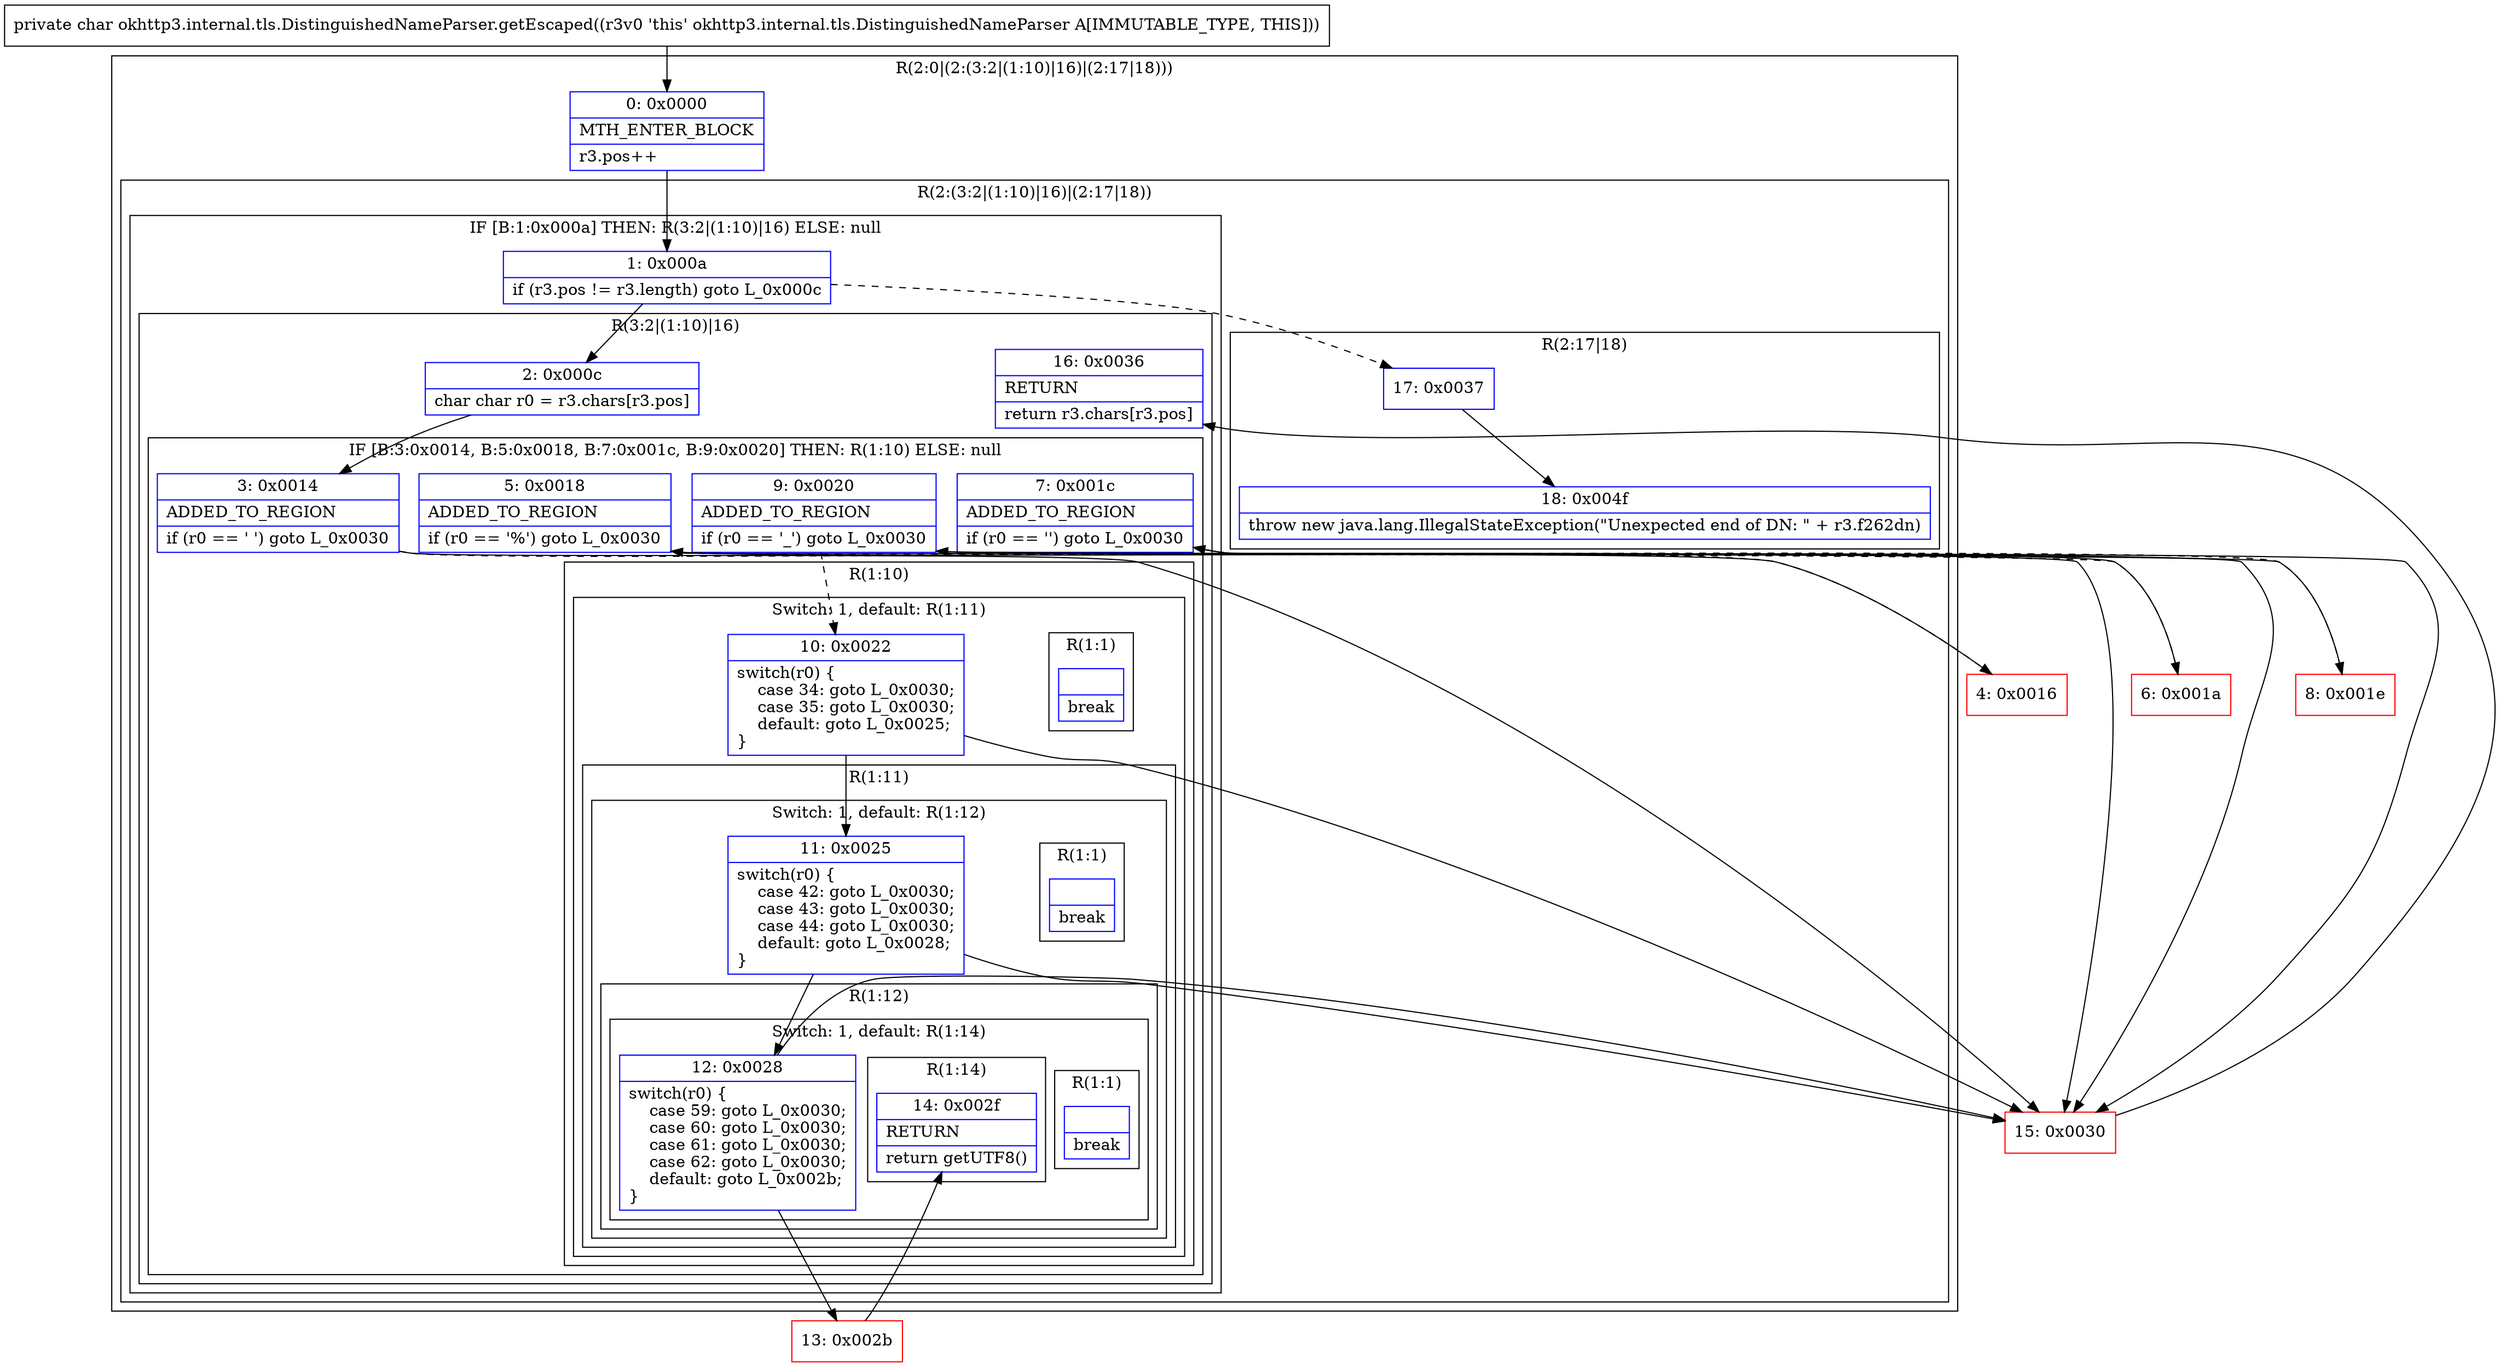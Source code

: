 digraph "CFG forokhttp3.internal.tls.DistinguishedNameParser.getEscaped()C" {
subgraph cluster_Region_909352530 {
label = "R(2:0|(2:(3:2|(1:10)|16)|(2:17|18)))";
node [shape=record,color=blue];
Node_0 [shape=record,label="{0\:\ 0x0000|MTH_ENTER_BLOCK\l|r3.pos++\l}"];
subgraph cluster_Region_1411795589 {
label = "R(2:(3:2|(1:10)|16)|(2:17|18))";
node [shape=record,color=blue];
subgraph cluster_IfRegion_2141780479 {
label = "IF [B:1:0x000a] THEN: R(3:2|(1:10)|16) ELSE: null";
node [shape=record,color=blue];
Node_1 [shape=record,label="{1\:\ 0x000a|if (r3.pos != r3.length) goto L_0x000c\l}"];
subgraph cluster_Region_1324355197 {
label = "R(3:2|(1:10)|16)";
node [shape=record,color=blue];
Node_2 [shape=record,label="{2\:\ 0x000c|char char r0 = r3.chars[r3.pos]\l}"];
subgraph cluster_IfRegion_1610716884 {
label = "IF [B:3:0x0014, B:5:0x0018, B:7:0x001c, B:9:0x0020] THEN: R(1:10) ELSE: null";
node [shape=record,color=blue];
Node_3 [shape=record,label="{3\:\ 0x0014|ADDED_TO_REGION\l|if (r0 == ' ') goto L_0x0030\l}"];
Node_5 [shape=record,label="{5\:\ 0x0018|ADDED_TO_REGION\l|if (r0 == '%') goto L_0x0030\l}"];
Node_7 [shape=record,label="{7\:\ 0x001c|ADDED_TO_REGION\l|if (r0 == '') goto L_0x0030\l}"];
Node_9 [shape=record,label="{9\:\ 0x0020|ADDED_TO_REGION\l|if (r0 == '_') goto L_0x0030\l}"];
subgraph cluster_Region_157872977 {
label = "R(1:10)";
node [shape=record,color=blue];
subgraph cluster_SwitchRegion_1429589455 {
label = "Switch: 1, default: R(1:11)";
node [shape=record,color=blue];
Node_10 [shape=record,label="{10\:\ 0x0022|switch(r0) \{\l    case 34: goto L_0x0030;\l    case 35: goto L_0x0030;\l    default: goto L_0x0025;\l\}\l}"];
subgraph cluster_Region_595799328 {
label = "R(1:1)";
node [shape=record,color=blue];
Node_InsnContainer_1167534519 [shape=record,label="{|break\l}"];
}
subgraph cluster_Region_2101893115 {
label = "R(1:11)";
node [shape=record,color=blue];
subgraph cluster_SwitchRegion_1151402753 {
label = "Switch: 1, default: R(1:12)";
node [shape=record,color=blue];
Node_11 [shape=record,label="{11\:\ 0x0025|switch(r0) \{\l    case 42: goto L_0x0030;\l    case 43: goto L_0x0030;\l    case 44: goto L_0x0030;\l    default: goto L_0x0028;\l\}\l}"];
subgraph cluster_Region_863293816 {
label = "R(1:1)";
node [shape=record,color=blue];
Node_InsnContainer_26669098 [shape=record,label="{|break\l}"];
}
subgraph cluster_Region_153354267 {
label = "R(1:12)";
node [shape=record,color=blue];
subgraph cluster_SwitchRegion_174878222 {
label = "Switch: 1, default: R(1:14)";
node [shape=record,color=blue];
Node_12 [shape=record,label="{12\:\ 0x0028|switch(r0) \{\l    case 59: goto L_0x0030;\l    case 60: goto L_0x0030;\l    case 61: goto L_0x0030;\l    case 62: goto L_0x0030;\l    default: goto L_0x002b;\l\}\l}"];
subgraph cluster_Region_1971472921 {
label = "R(1:1)";
node [shape=record,color=blue];
Node_InsnContainer_1009075737 [shape=record,label="{|break\l}"];
}
subgraph cluster_Region_1246379229 {
label = "R(1:14)";
node [shape=record,color=blue];
Node_14 [shape=record,label="{14\:\ 0x002f|RETURN\l|return getUTF8()\l}"];
}
}
}
}
}
}
}
}
Node_16 [shape=record,label="{16\:\ 0x0036|RETURN\l|return r3.chars[r3.pos]\l}"];
}
}
subgraph cluster_Region_1604377597 {
label = "R(2:17|18)";
node [shape=record,color=blue];
Node_17 [shape=record,label="{17\:\ 0x0037}"];
Node_18 [shape=record,label="{18\:\ 0x004f|throw new java.lang.IllegalStateException(\"Unexpected end of DN: \" + r3.f262dn)\l}"];
}
}
}
Node_4 [shape=record,color=red,label="{4\:\ 0x0016}"];
Node_6 [shape=record,color=red,label="{6\:\ 0x001a}"];
Node_8 [shape=record,color=red,label="{8\:\ 0x001e}"];
Node_13 [shape=record,color=red,label="{13\:\ 0x002b}"];
Node_15 [shape=record,color=red,label="{15\:\ 0x0030}"];
MethodNode[shape=record,label="{private char okhttp3.internal.tls.DistinguishedNameParser.getEscaped((r3v0 'this' okhttp3.internal.tls.DistinguishedNameParser A[IMMUTABLE_TYPE, THIS])) }"];
MethodNode -> Node_0;
Node_0 -> Node_1;
Node_1 -> Node_2;
Node_1 -> Node_17[style=dashed];
Node_2 -> Node_3;
Node_3 -> Node_4[style=dashed];
Node_3 -> Node_15;
Node_5 -> Node_6[style=dashed];
Node_5 -> Node_15;
Node_7 -> Node_8[style=dashed];
Node_7 -> Node_15;
Node_9 -> Node_10[style=dashed];
Node_9 -> Node_15;
Node_10 -> Node_11;
Node_10 -> Node_15;
Node_11 -> Node_12;
Node_11 -> Node_15;
Node_12 -> Node_13;
Node_12 -> Node_15;
Node_17 -> Node_18;
Node_4 -> Node_5;
Node_6 -> Node_7;
Node_8 -> Node_9;
Node_13 -> Node_14;
Node_15 -> Node_16;
}

